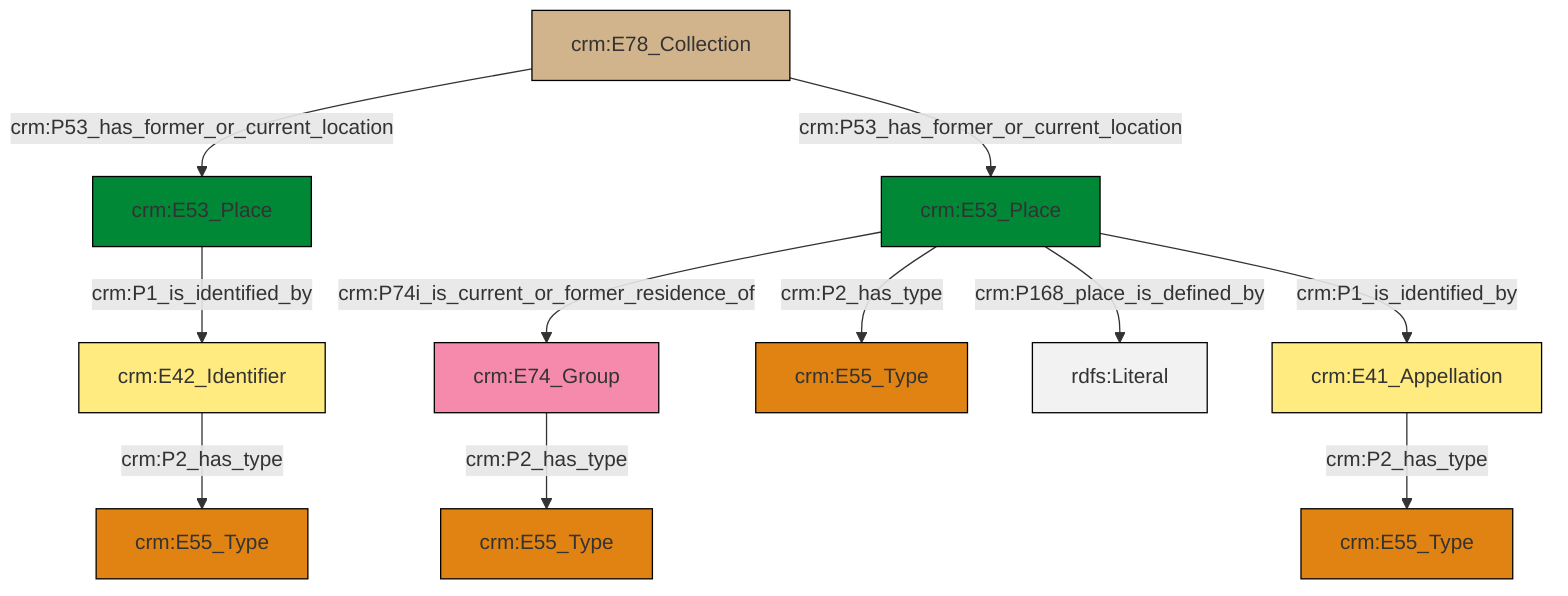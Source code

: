 graph TD
classDef Literal fill:#f2f2f2,stroke:#000000;
classDef CRM_Entity fill:#FFFFFF,stroke:#000000;
classDef Temporal_Entity fill:#00C9E6, stroke:#000000;
classDef Type fill:#E18312, stroke:#000000;
classDef Time-Span fill:#2C9C91, stroke:#000000;
classDef Appellation fill:#FFEB7F, stroke:#000000;
classDef Place fill:#008836, stroke:#000000;
classDef Persistent_Item fill:#B266B2, stroke:#000000;
classDef Conceptual_Object fill:#FFD700, stroke:#000000;
classDef Physical_Thing fill:#D2B48C, stroke:#000000;
classDef Actor fill:#f58aad, stroke:#000000;
classDef PC_Classes fill:#4ce600, stroke:#000000;
classDef Multi fill:#cccccc,stroke:#000000;

6["crm:E74_Group"]:::Actor -->|crm:P2_has_type| 7["crm:E55_Type"]:::Type
8["crm:E41_Appellation"]:::Appellation -->|crm:P2_has_type| 2["crm:E55_Type"]:::Type
4["crm:E53_Place"]:::Place -->|crm:P2_has_type| 9["crm:E55_Type"]:::Type
4["crm:E53_Place"]:::Place -->|crm:P168_place_is_defined_by| 14[rdfs:Literal]:::Literal
4["crm:E53_Place"]:::Place -->|crm:P74i_is_current_or_former_residence_of| 6["crm:E74_Group"]:::Actor
17["crm:E78_Collection"]:::Physical_Thing -->|crm:P53_has_former_or_current_location| 19["crm:E53_Place"]:::Place
15["crm:E42_Identifier"]:::Appellation -->|crm:P2_has_type| 0["crm:E55_Type"]:::Type
4["crm:E53_Place"]:::Place -->|crm:P1_is_identified_by| 8["crm:E41_Appellation"]:::Appellation
17["crm:E78_Collection"]:::Physical_Thing -->|crm:P53_has_former_or_current_location| 4["crm:E53_Place"]:::Place
19["crm:E53_Place"]:::Place -->|crm:P1_is_identified_by| 15["crm:E42_Identifier"]:::Appellation